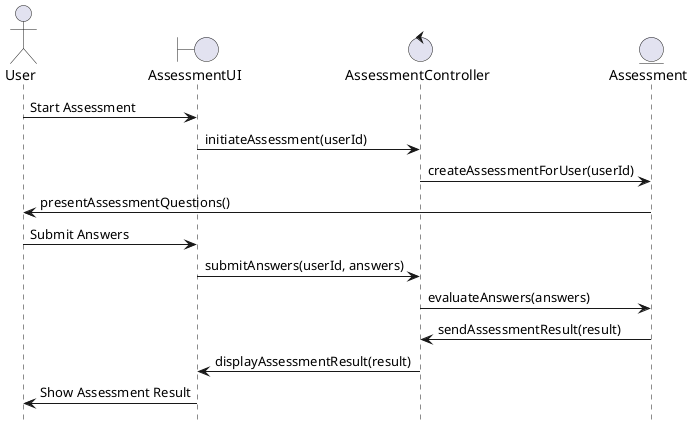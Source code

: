 @startuml
hide footbox

actor User

boundary AssessmentUI

control AssessmentController

entity Assessment

User -> AssessmentUI : Start Assessment
AssessmentUI -> AssessmentController : initiateAssessment(userId)
AssessmentController -> Assessment : createAssessmentForUser(userId)
Assessment -> User : presentAssessmentQuestions()
User -> AssessmentUI : Submit Answers
AssessmentUI -> AssessmentController : submitAnswers(userId, answers)
AssessmentController -> Assessment : evaluateAnswers(answers)
Assessment -> AssessmentController : sendAssessmentResult(result)
AssessmentController -> AssessmentUI : displayAssessmentResult(result)
AssessmentUI -> User : Show Assessment Result

@enduml
